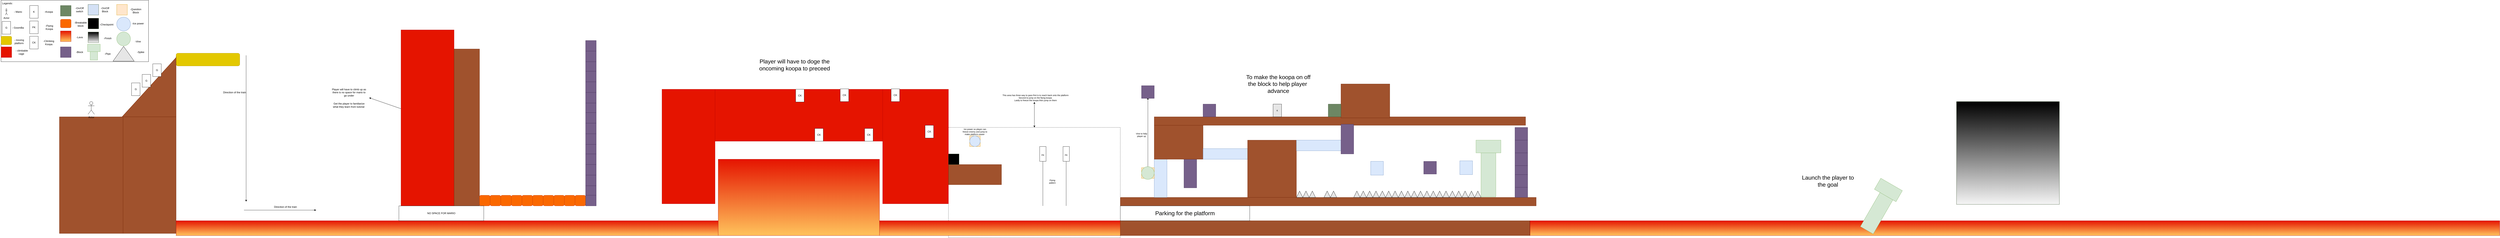 <mxfile version="20.2.0" type="device" pages="3"><diagram id="BmerYPoDpeGPfqIKX3ft" name="Lvl 1 section 1"><mxGraphModel dx="6538" dy="2820" grid="1" gridSize="10" guides="1" tooltips="1" connect="1" arrows="1" fold="1" page="1" pageScale="1" pageWidth="850" pageHeight="1100" math="0" shadow="0"><root><mxCell id="0"/><mxCell id="1" parent="0"/><mxCell id="6ZKziEtMCGBXj6J6iCUC-134" style="edgeStyle=orthogonalEdgeStyle;rounded=0;orthogonalLoop=1;jettySize=auto;html=1;fontSize=10;startArrow=classic;startFill=1;endArrow=classic;endFill=1;" edge="1" parent="1" source="6ZKziEtMCGBXj6J6iCUC-133"><mxGeometry relative="1" as="geometry"><mxPoint x="4605" y="480" as="targetPoint"/></mxGeometry></mxCell><mxCell id="6ZKziEtMCGBXj6J6iCUC-133" value="" style="rounded=0;whiteSpace=wrap;html=1;fontSize=10;dashed=1;glass=0;" vertex="1" parent="1"><mxGeometry x="4200" y="600" width="810" height="520" as="geometry"/></mxCell><mxCell id="2lW32Ih03a2Vch-R8tyL-2" value="" style="rounded=0;whiteSpace=wrap;html=1;fillColor=#a0522d;fontColor=#ffffff;strokeColor=#6D1F00;" parent="1" vertex="1"><mxGeometry x="10" y="550" width="300" height="550" as="geometry"/></mxCell><mxCell id="2lW32Ih03a2Vch-R8tyL-3" value="" style="endArrow=none;html=1;rounded=0;exitX=1;exitY=0;exitDx=0;exitDy=0;" parent="1" source="2lW32Ih03a2Vch-R8tyL-2" edge="1"><mxGeometry width="50" height="50" relative="1" as="geometry"><mxPoint x="980" y="440" as="sourcePoint"/><mxPoint x="560" y="270" as="targetPoint"/></mxGeometry></mxCell><mxCell id="2lW32Ih03a2Vch-R8tyL-4" value="" style="rounded=1;whiteSpace=wrap;html=1;fillColor=#e3c800;fontColor=#000000;strokeColor=#B09500;" parent="1" vertex="1"><mxGeometry x="560" y="250" width="300" height="60" as="geometry"/></mxCell><mxCell id="2lW32Ih03a2Vch-R8tyL-5" value="" style="endArrow=classic;html=1;rounded=0;" parent="1" edge="1"><mxGeometry width="50" height="50" relative="1" as="geometry"><mxPoint x="890" y="260" as="sourcePoint"/><mxPoint x="890" y="950" as="targetPoint"/></mxGeometry></mxCell><mxCell id="2lW32Ih03a2Vch-R8tyL-6" value="" style="endArrow=none;html=1;rounded=0;exitX=0;exitY=0.25;exitDx=0;exitDy=0;" parent="1" source="2lW32Ih03a2Vch-R8tyL-4" edge="1"><mxGeometry width="50" height="50" relative="1" as="geometry"><mxPoint x="1130" y="600" as="sourcePoint"/><mxPoint x="550" y="1100" as="targetPoint"/></mxGeometry></mxCell><mxCell id="2lW32Ih03a2Vch-R8tyL-7" value="" style="endArrow=none;html=1;rounded=0;exitX=1;exitY=1;exitDx=0;exitDy=0;" parent="1" source="2lW32Ih03a2Vch-R8tyL-2" edge="1"><mxGeometry width="50" height="50" relative="1" as="geometry"><mxPoint x="910" y="650" as="sourcePoint"/><mxPoint x="550" y="1100" as="targetPoint"/></mxGeometry></mxCell><mxCell id="2lW32Ih03a2Vch-R8tyL-8" value="" style="rounded=1;whiteSpace=wrap;html=1;" parent="1" vertex="1"><mxGeometry x="550" y="1040" width="1720" height="60" as="geometry"/></mxCell><mxCell id="2lW32Ih03a2Vch-R8tyL-11" value="" style="rounded=0;whiteSpace=wrap;html=1;fillColor=#e51400;fontColor=#ffffff;strokeColor=#B20000;" parent="1" vertex="1"><mxGeometry x="1620" y="140" width="250" height="830" as="geometry"/></mxCell><mxCell id="2lW32Ih03a2Vch-R8tyL-13" value="" style="rounded=0;whiteSpace=wrap;html=1;fillColor=#a0522d;fontColor=#ffffff;strokeColor=#6D1F00;" parent="1" vertex="1"><mxGeometry x="1870" y="230" width="120" height="750" as="geometry"/></mxCell><mxCell id="6ZKziEtMCGBXj6J6iCUC-2" value="" style="rounded=0;whiteSpace=wrap;html=1;fillColor=#a0522d;fontColor=#ffffff;strokeColor=#6D1F00;" vertex="1" parent="1"><mxGeometry x="310" y="550" width="250" height="550" as="geometry"/></mxCell><mxCell id="6ZKziEtMCGBXj6J6iCUC-5" value="" style="verticalLabelPosition=bottom;verticalAlign=top;html=1;shape=mxgraph.basic.orthogonal_triangle;rotation=-90;fillColor=#a0522d;fontColor=#ffffff;strokeColor=#6D1F00;" vertex="1" parent="1"><mxGeometry x="292.5" y="282.5" width="280" height="255" as="geometry"/></mxCell><mxCell id="6ZKziEtMCGBXj6J6iCUC-7" value="" style="rounded=0;whiteSpace=wrap;html=1;" vertex="1" parent="1"><mxGeometry x="350" y="390" width="40" height="60" as="geometry"/></mxCell><mxCell id="6ZKziEtMCGBXj6J6iCUC-6" value="G" style="text;html=1;strokeColor=none;fillColor=none;align=center;verticalAlign=middle;whiteSpace=wrap;rounded=0;" vertex="1" parent="1"><mxGeometry x="340" y="405" width="60" height="30" as="geometry"/></mxCell><mxCell id="6ZKziEtMCGBXj6J6iCUC-8" value="" style="rounded=0;whiteSpace=wrap;html=1;" vertex="1" parent="1"><mxGeometry x="400" y="350" width="40" height="60" as="geometry"/></mxCell><mxCell id="6ZKziEtMCGBXj6J6iCUC-9" value="G" style="text;html=1;strokeColor=none;fillColor=none;align=center;verticalAlign=middle;whiteSpace=wrap;rounded=0;" vertex="1" parent="1"><mxGeometry x="390" y="365" width="60" height="30" as="geometry"/></mxCell><mxCell id="6ZKziEtMCGBXj6J6iCUC-10" value="" style="rounded=0;whiteSpace=wrap;html=1;" vertex="1" parent="1"><mxGeometry x="450" y="300" width="40" height="60" as="geometry"/></mxCell><mxCell id="6ZKziEtMCGBXj6J6iCUC-11" value="G" style="text;html=1;strokeColor=none;fillColor=none;align=center;verticalAlign=middle;whiteSpace=wrap;rounded=0;" vertex="1" parent="1"><mxGeometry x="440" y="315" width="60" height="30" as="geometry"/></mxCell><mxCell id="6ZKziEtMCGBXj6J6iCUC-12" value="Actor" style="shape=umlActor;verticalLabelPosition=bottom;verticalAlign=top;html=1;outlineConnect=0;" vertex="1" parent="1"><mxGeometry x="145" y="478" width="30" height="60" as="geometry"/></mxCell><mxCell id="6ZKziEtMCGBXj6J6iCUC-13" value="" style="rounded=0;whiteSpace=wrap;html=1;" vertex="1" parent="1"><mxGeometry x="-265" width="695" height="290" as="geometry"/></mxCell><mxCell id="6ZKziEtMCGBXj6J6iCUC-14" value="Legends:&lt;br&gt;" style="text;html=1;strokeColor=none;fillColor=none;align=center;verticalAlign=middle;whiteSpace=wrap;rounded=0;" vertex="1" parent="1"><mxGeometry x="-265" width="60" height="30" as="geometry"/></mxCell><mxCell id="6ZKziEtMCGBXj6J6iCUC-15" value="Actor" style="shape=umlActor;verticalLabelPosition=bottom;verticalAlign=top;html=1;outlineConnect=0;" vertex="1" parent="1"><mxGeometry x="-245" y="40" width="10" height="30" as="geometry"/></mxCell><mxCell id="6ZKziEtMCGBXj6J6iCUC-16" value="- Mario" style="text;html=1;strokeColor=none;fillColor=none;align=center;verticalAlign=middle;whiteSpace=wrap;rounded=0;" vertex="1" parent="1"><mxGeometry x="-215" y="40" width="60" height="30" as="geometry"/></mxCell><mxCell id="6ZKziEtMCGBXj6J6iCUC-17" value="" style="rounded=0;whiteSpace=wrap;html=1;" vertex="1" parent="1"><mxGeometry x="-260" y="100" width="40" height="60" as="geometry"/></mxCell><mxCell id="6ZKziEtMCGBXj6J6iCUC-18" value="G" style="text;html=1;strokeColor=none;fillColor=none;align=center;verticalAlign=middle;whiteSpace=wrap;rounded=0;" vertex="1" parent="1"><mxGeometry x="-270" y="115" width="60" height="30" as="geometry"/></mxCell><mxCell id="6ZKziEtMCGBXj6J6iCUC-19" value="- GoomBa" style="text;html=1;strokeColor=none;fillColor=none;align=center;verticalAlign=middle;whiteSpace=wrap;rounded=0;" vertex="1" parent="1"><mxGeometry x="-215" y="115" width="60" height="30" as="geometry"/></mxCell><mxCell id="6ZKziEtMCGBXj6J6iCUC-20" value="" style="rounded=1;whiteSpace=wrap;html=1;fillColor=#e3c800;fontColor=#000000;strokeColor=#B09500;" vertex="1" parent="1"><mxGeometry x="-265" y="170" width="50" height="40" as="geometry"/></mxCell><mxCell id="6ZKziEtMCGBXj6J6iCUC-21" value="- moving platform" style="text;html=1;strokeColor=none;fillColor=none;align=center;verticalAlign=middle;whiteSpace=wrap;rounded=0;" vertex="1" parent="1"><mxGeometry x="-210" y="180" width="60" height="30" as="geometry"/></mxCell><mxCell id="6ZKziEtMCGBXj6J6iCUC-22" value="" style="rounded=0;whiteSpace=wrap;html=1;fillColor=#e51400;fontColor=#ffffff;strokeColor=#B20000;gradientColor=none;" vertex="1" parent="1"><mxGeometry x="-265" y="220" width="50" height="50" as="geometry"/></mxCell><mxCell id="6ZKziEtMCGBXj6J6iCUC-23" value="- climbable cage&amp;nbsp;" style="text;html=1;strokeColor=none;fillColor=none;align=center;verticalAlign=middle;whiteSpace=wrap;rounded=0;" vertex="1" parent="1"><mxGeometry x="-210" y="230" width="85" height="30" as="geometry"/></mxCell><mxCell id="6ZKziEtMCGBXj6J6iCUC-24" value="" style="rounded=0;whiteSpace=wrap;html=1;" vertex="1" parent="1"><mxGeometry x="-130" y="25" width="40" height="60" as="geometry"/></mxCell><mxCell id="6ZKziEtMCGBXj6J6iCUC-25" value="K" style="text;html=1;strokeColor=none;fillColor=none;align=center;verticalAlign=middle;whiteSpace=wrap;rounded=0;" vertex="1" parent="1"><mxGeometry x="-140" y="40" width="60" height="30" as="geometry"/></mxCell><mxCell id="6ZKziEtMCGBXj6J6iCUC-26" value="-Koopa" style="text;html=1;strokeColor=none;fillColor=none;align=center;verticalAlign=middle;whiteSpace=wrap;rounded=0;" vertex="1" parent="1"><mxGeometry x="-70" y="40" width="60" height="30" as="geometry"/></mxCell><mxCell id="6ZKziEtMCGBXj6J6iCUC-27" value="" style="rounded=0;whiteSpace=wrap;html=1;" vertex="1" parent="1"><mxGeometry x="-130" y="98" width="40" height="60" as="geometry"/></mxCell><mxCell id="6ZKziEtMCGBXj6J6iCUC-28" value="FK" style="text;html=1;strokeColor=none;fillColor=none;align=center;verticalAlign=middle;whiteSpace=wrap;rounded=0;" vertex="1" parent="1"><mxGeometry x="-140" y="113" width="60" height="30" as="geometry"/></mxCell><mxCell id="6ZKziEtMCGBXj6J6iCUC-29" value="-Flying Koopa" style="text;html=1;strokeColor=none;fillColor=none;align=center;verticalAlign=middle;whiteSpace=wrap;rounded=0;" vertex="1" parent="1"><mxGeometry x="-70" y="113" width="65" height="30" as="geometry"/></mxCell><mxCell id="6ZKziEtMCGBXj6J6iCUC-30" value="" style="rounded=0;whiteSpace=wrap;html=1;" vertex="1" parent="1"><mxGeometry x="-130" y="170" width="40" height="60" as="geometry"/></mxCell><mxCell id="6ZKziEtMCGBXj6J6iCUC-31" value="CK" style="text;html=1;strokeColor=none;fillColor=none;align=center;verticalAlign=middle;whiteSpace=wrap;rounded=0;" vertex="1" parent="1"><mxGeometry x="-140" y="185" width="60" height="30" as="geometry"/></mxCell><mxCell id="6ZKziEtMCGBXj6J6iCUC-32" value="-Climbing Koopa" style="text;html=1;strokeColor=none;fillColor=none;align=center;verticalAlign=middle;whiteSpace=wrap;rounded=0;" vertex="1" parent="1"><mxGeometry x="-70" y="185" width="60" height="30" as="geometry"/></mxCell><mxCell id="6ZKziEtMCGBXj6J6iCUC-33" value="" style="whiteSpace=wrap;html=1;aspect=fixed;fillColor=#6d8764;fontColor=#ffffff;strokeColor=#3A5431;gradientColor=none;" vertex="1" parent="1"><mxGeometry x="15" y="25" width="50" height="50" as="geometry"/></mxCell><mxCell id="6ZKziEtMCGBXj6J6iCUC-34" value="-On/Off switch" style="text;html=1;strokeColor=none;fillColor=none;align=center;verticalAlign=middle;whiteSpace=wrap;rounded=0;" vertex="1" parent="1"><mxGeometry x="75" y="30" width="60" height="30" as="geometry"/></mxCell><mxCell id="6ZKziEtMCGBXj6J6iCUC-35" value="" style="rounded=1;whiteSpace=wrap;html=1;fillColor=#fa6800;fontColor=#000000;strokeColor=#C73500;" vertex="1" parent="1"><mxGeometry x="15" y="90" width="50" height="40" as="geometry"/></mxCell><mxCell id="6ZKziEtMCGBXj6J6iCUC-36" value="-Breakable block" style="text;html=1;strokeColor=none;fillColor=none;align=center;verticalAlign=middle;whiteSpace=wrap;rounded=0;" vertex="1" parent="1"><mxGeometry x="75" y="98" width="70" height="30" as="geometry"/></mxCell><mxCell id="6ZKziEtMCGBXj6J6iCUC-37" value="" style="rounded=0;whiteSpace=wrap;html=1;fillColor=#e51400;fontColor=#ffffff;strokeColor=#B20000;gradientColor=#FFC35C;" vertex="1" parent="1"><mxGeometry x="15" y="145" width="50" height="50" as="geometry"/></mxCell><mxCell id="6ZKziEtMCGBXj6J6iCUC-38" value="-Lava" style="text;html=1;strokeColor=none;fillColor=none;align=center;verticalAlign=middle;whiteSpace=wrap;rounded=0;" vertex="1" parent="1"><mxGeometry x="70" y="160" width="70" height="30" as="geometry"/></mxCell><mxCell id="6ZKziEtMCGBXj6J6iCUC-39" value="" style="rounded=0;whiteSpace=wrap;html=1;fillColor=#e51400;fontColor=#ffffff;strokeColor=#B20000;gradientColor=#FFC35C;" vertex="1" parent="1"><mxGeometry x="560" y="1040" width="4570" height="70" as="geometry"/></mxCell><mxCell id="6ZKziEtMCGBXj6J6iCUC-41" value="" style="rounded=1;whiteSpace=wrap;html=1;fillColor=#fa6800;fontColor=#000000;strokeColor=#C73500;" vertex="1" parent="1"><mxGeometry x="1990" y="920" width="50" height="50" as="geometry"/></mxCell><mxCell id="6ZKziEtMCGBXj6J6iCUC-43" value="" style="rounded=1;whiteSpace=wrap;html=1;fillColor=#fa6800;fontColor=#000000;strokeColor=#C73500;" vertex="1" parent="1"><mxGeometry x="2040" y="920" width="50" height="50" as="geometry"/></mxCell><mxCell id="6ZKziEtMCGBXj6J6iCUC-44" value="" style="rounded=1;whiteSpace=wrap;html=1;fillColor=#fa6800;fontColor=#000000;strokeColor=#C73500;" vertex="1" parent="1"><mxGeometry x="2090" y="920" width="50" height="50" as="geometry"/></mxCell><mxCell id="6ZKziEtMCGBXj6J6iCUC-45" value="" style="rounded=1;whiteSpace=wrap;html=1;fillColor=#fa6800;fontColor=#000000;strokeColor=#C73500;" vertex="1" parent="1"><mxGeometry x="2140" y="920" width="50" height="50" as="geometry"/></mxCell><mxCell id="6ZKziEtMCGBXj6J6iCUC-46" value="" style="rounded=1;whiteSpace=wrap;html=1;fillColor=#fa6800;fontColor=#000000;strokeColor=#C73500;" vertex="1" parent="1"><mxGeometry x="2190" y="920" width="50" height="50" as="geometry"/></mxCell><mxCell id="6ZKziEtMCGBXj6J6iCUC-47" value="" style="rounded=1;whiteSpace=wrap;html=1;fillColor=#fa6800;fontColor=#000000;strokeColor=#C73500;" vertex="1" parent="1"><mxGeometry x="2240" y="920" width="50" height="50" as="geometry"/></mxCell><mxCell id="6ZKziEtMCGBXj6J6iCUC-52" value="" style="rounded=1;whiteSpace=wrap;html=1;fillColor=#fa6800;fontColor=#000000;strokeColor=#C73500;" vertex="1" parent="1"><mxGeometry x="2290" y="920" width="50" height="50" as="geometry"/></mxCell><mxCell id="6ZKziEtMCGBXj6J6iCUC-53" value="" style="rounded=1;whiteSpace=wrap;html=1;fillColor=#fa6800;fontColor=#000000;strokeColor=#C73500;" vertex="1" parent="1"><mxGeometry x="2340" y="920" width="50" height="50" as="geometry"/></mxCell><mxCell id="6ZKziEtMCGBXj6J6iCUC-54" value="" style="rounded=1;whiteSpace=wrap;html=1;fillColor=#fa6800;fontColor=#000000;strokeColor=#C73500;" vertex="1" parent="1"><mxGeometry x="2390" y="920" width="50" height="50" as="geometry"/></mxCell><mxCell id="6ZKziEtMCGBXj6J6iCUC-55" value="" style="rounded=1;whiteSpace=wrap;html=1;fillColor=#fa6800;fontColor=#000000;strokeColor=#C73500;" vertex="1" parent="1"><mxGeometry x="2440" y="920" width="50" height="50" as="geometry"/></mxCell><mxCell id="6ZKziEtMCGBXj6J6iCUC-56" value="" style="rounded=0;whiteSpace=wrap;html=1;fillColor=#76608a;fontColor=#ffffff;strokeColor=#432D57;" vertex="1" parent="1"><mxGeometry x="15" y="220" width="50" height="50" as="geometry"/></mxCell><mxCell id="6ZKziEtMCGBXj6J6iCUC-57" value="-Block" style="text;html=1;strokeColor=none;fillColor=none;align=center;verticalAlign=middle;whiteSpace=wrap;rounded=0;" vertex="1" parent="1"><mxGeometry x="70" y="230" width="70" height="30" as="geometry"/></mxCell><mxCell id="6ZKziEtMCGBXj6J6iCUC-58" value="" style="rounded=0;whiteSpace=wrap;html=1;fillColor=#76608a;fontColor=#ffffff;strokeColor=#432D57;" vertex="1" parent="1"><mxGeometry x="2490" y="920" width="50" height="50" as="geometry"/></mxCell><mxCell id="6ZKziEtMCGBXj6J6iCUC-60" value="" style="rounded=0;whiteSpace=wrap;html=1;fillColor=#76608a;fontColor=#ffffff;strokeColor=#432D57;" vertex="1" parent="1"><mxGeometry x="2490" y="870" width="50" height="50" as="geometry"/></mxCell><mxCell id="6ZKziEtMCGBXj6J6iCUC-61" value="" style="rounded=0;whiteSpace=wrap;html=1;fillColor=#76608a;fontColor=#ffffff;strokeColor=#432D57;" vertex="1" parent="1"><mxGeometry x="2490" y="825" width="50" height="50" as="geometry"/></mxCell><mxCell id="6ZKziEtMCGBXj6J6iCUC-62" value="" style="rounded=0;whiteSpace=wrap;html=1;fillColor=#76608a;fontColor=#ffffff;strokeColor=#432D57;" vertex="1" parent="1"><mxGeometry x="2490" y="775" width="50" height="50" as="geometry"/></mxCell><mxCell id="6ZKziEtMCGBXj6J6iCUC-63" value="" style="rounded=0;whiteSpace=wrap;html=1;fillColor=#76608a;fontColor=#ffffff;strokeColor=#432D57;" vertex="1" parent="1"><mxGeometry x="2490" y="725" width="50" height="50" as="geometry"/></mxCell><mxCell id="6ZKziEtMCGBXj6J6iCUC-64" value="" style="rounded=0;whiteSpace=wrap;html=1;fillColor=#76608a;fontColor=#ffffff;strokeColor=#432D57;" vertex="1" parent="1"><mxGeometry x="2490" y="675" width="50" height="50" as="geometry"/></mxCell><mxCell id="6ZKziEtMCGBXj6J6iCUC-65" value="" style="rounded=0;whiteSpace=wrap;html=1;fillColor=#76608a;fontColor=#ffffff;strokeColor=#432D57;" vertex="1" parent="1"><mxGeometry x="2490" y="630" width="50" height="50" as="geometry"/></mxCell><mxCell id="6ZKziEtMCGBXj6J6iCUC-66" value="" style="rounded=0;whiteSpace=wrap;html=1;fillColor=#76608a;fontColor=#ffffff;strokeColor=#432D57;" vertex="1" parent="1"><mxGeometry x="2490" y="580" width="50" height="50" as="geometry"/></mxCell><mxCell id="6ZKziEtMCGBXj6J6iCUC-67" value="" style="rounded=0;whiteSpace=wrap;html=1;fillColor=#76608a;fontColor=#ffffff;strokeColor=#432D57;" vertex="1" parent="1"><mxGeometry x="2490" y="530" width="50" height="50" as="geometry"/></mxCell><mxCell id="6ZKziEtMCGBXj6J6iCUC-68" value="" style="rounded=0;whiteSpace=wrap;html=1;fillColor=#76608a;fontColor=#ffffff;strokeColor=#432D57;" vertex="1" parent="1"><mxGeometry x="2490" y="480" width="50" height="50" as="geometry"/></mxCell><mxCell id="6ZKziEtMCGBXj6J6iCUC-69" value="" style="rounded=0;whiteSpace=wrap;html=1;fillColor=#76608a;fontColor=#ffffff;strokeColor=#432D57;" vertex="1" parent="1"><mxGeometry x="2490" y="435" width="50" height="50" as="geometry"/></mxCell><mxCell id="6ZKziEtMCGBXj6J6iCUC-70" value="" style="rounded=0;whiteSpace=wrap;html=1;fillColor=#76608a;fontColor=#ffffff;strokeColor=#432D57;" vertex="1" parent="1"><mxGeometry x="2490" y="385" width="50" height="50" as="geometry"/></mxCell><mxCell id="6ZKziEtMCGBXj6J6iCUC-71" value="" style="rounded=0;whiteSpace=wrap;html=1;fillColor=#76608a;fontColor=#ffffff;strokeColor=#432D57;" vertex="1" parent="1"><mxGeometry x="2490" y="335" width="50" height="50" as="geometry"/></mxCell><mxCell id="6ZKziEtMCGBXj6J6iCUC-72" value="" style="rounded=0;whiteSpace=wrap;html=1;fillColor=#76608a;fontColor=#ffffff;strokeColor=#432D57;" vertex="1" parent="1"><mxGeometry x="2490" y="285" width="50" height="50" as="geometry"/></mxCell><mxCell id="6ZKziEtMCGBXj6J6iCUC-73" value="" style="rounded=0;whiteSpace=wrap;html=1;fillColor=#76608a;fontColor=#ffffff;strokeColor=#432D57;" vertex="1" parent="1"><mxGeometry x="2490" y="240" width="50" height="50" as="geometry"/></mxCell><mxCell id="6ZKziEtMCGBXj6J6iCUC-74" value="" style="rounded=0;whiteSpace=wrap;html=1;fillColor=#76608a;fontColor=#ffffff;strokeColor=#432D57;" vertex="1" parent="1"><mxGeometry x="2490" y="190" width="50" height="50" as="geometry"/></mxCell><mxCell id="6ZKziEtMCGBXj6J6iCUC-75" value="" style="endArrow=classic;html=1;rounded=0;" edge="1" parent="1" source="2lW32Ih03a2Vch-R8tyL-11"><mxGeometry width="50" height="50" relative="1" as="geometry"><mxPoint x="1910" y="650" as="sourcePoint"/><mxPoint x="1470" y="460" as="targetPoint"/></mxGeometry></mxCell><mxCell id="6ZKziEtMCGBXj6J6iCUC-76" value="Player will have to climb up as there is no space for mario to go under" style="text;html=1;strokeColor=none;fillColor=none;align=center;verticalAlign=middle;whiteSpace=wrap;rounded=0;" vertex="1" parent="1"><mxGeometry x="1290" y="420" width="170" height="30" as="geometry"/></mxCell><mxCell id="6ZKziEtMCGBXj6J6iCUC-77" value="Get the player to familiarize what they learn from tutorial&amp;nbsp;" style="text;html=1;strokeColor=none;fillColor=none;align=center;verticalAlign=middle;whiteSpace=wrap;rounded=0;" vertex="1" parent="1"><mxGeometry x="1290" y="480" width="170" height="30" as="geometry"/></mxCell><mxCell id="6ZKziEtMCGBXj6J6iCUC-78" value="NO SPACE FOR MARIO" style="rounded=0;whiteSpace=wrap;html=1;gradientColor=none;" vertex="1" parent="1"><mxGeometry x="1610" y="970" width="400" height="70" as="geometry"/></mxCell><mxCell id="6ZKziEtMCGBXj6J6iCUC-79" value="Direction of the train" style="text;html=1;align=center;verticalAlign=middle;resizable=0;points=[];autosize=1;strokeColor=none;fillColor=none;" vertex="1" parent="1"><mxGeometry x="770" y="420" width="130" height="30" as="geometry"/></mxCell><mxCell id="6ZKziEtMCGBXj6J6iCUC-80" value="" style="whiteSpace=wrap;html=1;aspect=fixed;fillColor=#D4E1F5;fontColor=#ffffff;strokeColor=#3A5431;gradientColor=none;" vertex="1" parent="1"><mxGeometry x="145" y="20" width="50" height="50" as="geometry"/></mxCell><mxCell id="6ZKziEtMCGBXj6J6iCUC-81" value="-On/Off Block" style="text;html=1;strokeColor=none;fillColor=none;align=center;verticalAlign=middle;whiteSpace=wrap;rounded=0;" vertex="1" parent="1"><mxGeometry x="195" y="30" width="60" height="30" as="geometry"/></mxCell><mxCell id="6ZKziEtMCGBXj6J6iCUC-82" value="" style="rounded=0;whiteSpace=wrap;html=1;fillColor=#e51400;fontColor=#ffffff;strokeColor=#B20000;" vertex="1" parent="1"><mxGeometry x="2850" y="420" width="250" height="540" as="geometry"/></mxCell><mxCell id="6ZKziEtMCGBXj6J6iCUC-83" value="" style="rounded=0;whiteSpace=wrap;html=1;fillColor=#e51400;fontColor=#ffffff;strokeColor=#B20000;" vertex="1" parent="1"><mxGeometry x="3100" y="420" width="790" height="245" as="geometry"/></mxCell><mxCell id="6ZKziEtMCGBXj6J6iCUC-84" value="" style="rounded=0;whiteSpace=wrap;html=1;fillColor=#e51400;fontColor=#ffffff;strokeColor=#B20000;" vertex="1" parent="1"><mxGeometry x="3890" y="420" width="310" height="540" as="geometry"/></mxCell><mxCell id="6ZKziEtMCGBXj6J6iCUC-86" value="" style="rounded=0;whiteSpace=wrap;html=1;fillColor=#e51400;fontColor=#ffffff;strokeColor=#B20000;gradientColor=#FFC35C;" vertex="1" parent="1"><mxGeometry x="3115" y="750" width="760" height="360" as="geometry"/></mxCell><mxCell id="6ZKziEtMCGBXj6J6iCUC-87" value="" style="endArrow=classic;html=1;rounded=0;endFill=1;" edge="1" parent="1"><mxGeometry width="50" height="50" relative="1" as="geometry"><mxPoint x="880" y="990" as="sourcePoint"/><mxPoint x="1220" y="990" as="targetPoint"/></mxGeometry></mxCell><mxCell id="6ZKziEtMCGBXj6J6iCUC-88" value="Direction of the train" style="text;html=1;align=center;verticalAlign=middle;resizable=0;points=[];autosize=1;strokeColor=none;fillColor=none;" vertex="1" parent="1"><mxGeometry x="1010" y="960" width="130" height="30" as="geometry"/></mxCell><mxCell id="6ZKziEtMCGBXj6J6iCUC-90" value="" style="rounded=0;whiteSpace=wrap;html=1;" vertex="1" parent="1"><mxGeometry x="3480" y="420" width="40" height="60" as="geometry"/></mxCell><mxCell id="6ZKziEtMCGBXj6J6iCUC-91" value="CK" style="text;html=1;strokeColor=none;fillColor=none;align=center;verticalAlign=middle;whiteSpace=wrap;rounded=0;" vertex="1" parent="1"><mxGeometry x="3470" y="435" width="60" height="30" as="geometry"/></mxCell><mxCell id="6ZKziEtMCGBXj6J6iCUC-92" value="" style="rounded=0;whiteSpace=wrap;html=1;" vertex="1" parent="1"><mxGeometry x="3570" y="605" width="40" height="60" as="geometry"/></mxCell><mxCell id="6ZKziEtMCGBXj6J6iCUC-93" value="CK" style="text;html=1;strokeColor=none;fillColor=none;align=center;verticalAlign=middle;whiteSpace=wrap;rounded=0;" vertex="1" parent="1"><mxGeometry x="3560" y="620" width="60" height="30" as="geometry"/></mxCell><mxCell id="6ZKziEtMCGBXj6J6iCUC-94" value="" style="rounded=0;whiteSpace=wrap;html=1;" vertex="1" parent="1"><mxGeometry x="3690" y="418" width="40" height="60" as="geometry"/></mxCell><mxCell id="6ZKziEtMCGBXj6J6iCUC-95" value="CK" style="text;html=1;strokeColor=none;fillColor=none;align=center;verticalAlign=middle;whiteSpace=wrap;rounded=0;" vertex="1" parent="1"><mxGeometry x="3680" y="433" width="60" height="30" as="geometry"/></mxCell><mxCell id="6ZKziEtMCGBXj6J6iCUC-96" value="" style="rounded=0;whiteSpace=wrap;html=1;" vertex="1" parent="1"><mxGeometry x="3805" y="605" width="40" height="60" as="geometry"/></mxCell><mxCell id="6ZKziEtMCGBXj6J6iCUC-97" value="CK" style="text;html=1;strokeColor=none;fillColor=none;align=center;verticalAlign=middle;whiteSpace=wrap;rounded=0;" vertex="1" parent="1"><mxGeometry x="3795" y="620" width="60" height="30" as="geometry"/></mxCell><mxCell id="6ZKziEtMCGBXj6J6iCUC-98" value="" style="rounded=0;whiteSpace=wrap;html=1;" vertex="1" parent="1"><mxGeometry x="3930" y="418" width="40" height="60" as="geometry"/></mxCell><mxCell id="6ZKziEtMCGBXj6J6iCUC-99" value="CK" style="text;html=1;strokeColor=none;fillColor=none;align=center;verticalAlign=middle;whiteSpace=wrap;rounded=0;" vertex="1" parent="1"><mxGeometry x="3920" y="433" width="60" height="30" as="geometry"/></mxCell><mxCell id="6ZKziEtMCGBXj6J6iCUC-100" value="" style="rounded=0;whiteSpace=wrap;html=1;" vertex="1" parent="1"><mxGeometry x="4090" y="590" width="40" height="60" as="geometry"/></mxCell><mxCell id="6ZKziEtMCGBXj6J6iCUC-101" value="CK" style="text;html=1;strokeColor=none;fillColor=none;align=center;verticalAlign=middle;whiteSpace=wrap;rounded=0;" vertex="1" parent="1"><mxGeometry x="4080" y="605" width="60" height="30" as="geometry"/></mxCell><mxCell id="6ZKziEtMCGBXj6J6iCUC-102" value="Player will have to doge the oncoming koopa to preceed" style="text;html=1;strokeColor=none;fillColor=none;align=center;verticalAlign=middle;whiteSpace=wrap;rounded=0;fontSize=27;" vertex="1" parent="1"><mxGeometry x="3280" y="290" width="390" height="30" as="geometry"/></mxCell><mxCell id="6ZKziEtMCGBXj6J6iCUC-104" value="" style="rounded=0;whiteSpace=wrap;html=1;fontSize=27;fillColor=#a0522d;fontColor=#ffffff;strokeColor=#6D1F00;" vertex="1" parent="1"><mxGeometry x="5010" y="930" width="1960" height="40" as="geometry"/></mxCell><mxCell id="6ZKziEtMCGBXj6J6iCUC-105" value="" style="rounded=0;whiteSpace=wrap;html=1;fontSize=27;fillColor=#a0522d;fontColor=#ffffff;strokeColor=#6D1F00;" vertex="1" parent="1"><mxGeometry x="5010" y="1040" width="1930" height="70" as="geometry"/></mxCell><mxCell id="6ZKziEtMCGBXj6J6iCUC-106" value="Parking for the platform" style="rounded=0;whiteSpace=wrap;html=1;fontSize=27;" vertex="1" parent="1"><mxGeometry x="5010" y="970" width="610" height="70" as="geometry"/></mxCell><mxCell id="6ZKziEtMCGBXj6J6iCUC-107" value="" style="rounded=0;whiteSpace=wrap;html=1;fontSize=27;fillColor=#a0522d;fontColor=#ffffff;strokeColor=#6D1F00;" vertex="1" parent="1"><mxGeometry x="4200" y="775" width="250" height="95" as="geometry"/></mxCell><mxCell id="6ZKziEtMCGBXj6J6iCUC-108" value="" style="whiteSpace=wrap;html=1;aspect=fixed;fillColor=#000000;fontColor=#ffffff;strokeColor=#3A5431;gradientColor=none;" vertex="1" parent="1"><mxGeometry x="145" y="85" width="50" height="50" as="geometry"/></mxCell><mxCell id="6ZKziEtMCGBXj6J6iCUC-109" value="-Checkpoint" style="text;html=1;strokeColor=none;fillColor=none;align=center;verticalAlign=middle;whiteSpace=wrap;rounded=0;" vertex="1" parent="1"><mxGeometry x="195" y="100" width="75" height="30" as="geometry"/></mxCell><mxCell id="6ZKziEtMCGBXj6J6iCUC-110" value="" style="whiteSpace=wrap;html=1;aspect=fixed;fillColor=#000000;fontColor=#ffffff;strokeColor=#3A5431;gradientColor=#F5F5F5;" vertex="1" parent="1"><mxGeometry x="145" y="150" width="50" height="50" as="geometry"/></mxCell><mxCell id="6ZKziEtMCGBXj6J6iCUC-111" value="-Finish" style="text;html=1;strokeColor=none;fillColor=none;align=center;verticalAlign=middle;whiteSpace=wrap;rounded=0;" vertex="1" parent="1"><mxGeometry x="200" y="165" width="75" height="30" as="geometry"/></mxCell><mxCell id="6ZKziEtMCGBXj6J6iCUC-113" value="" style="rounded=0;whiteSpace=wrap;html=1;fontSize=27;fillColor=#d5e8d4;strokeColor=#82b366;" vertex="1" parent="1"><mxGeometry x="155" y="222.5" width="35" height="60" as="geometry"/></mxCell><mxCell id="6ZKziEtMCGBXj6J6iCUC-114" value="" style="rounded=0;whiteSpace=wrap;html=1;fontSize=27;fillColor=#d5e8d4;strokeColor=#82b366;rotation=-90;" vertex="1" parent="1"><mxGeometry x="155" y="195" width="35" height="60" as="geometry"/></mxCell><mxCell id="6ZKziEtMCGBXj6J6iCUC-115" value="-Pipe" style="text;html=1;strokeColor=none;fillColor=none;align=center;verticalAlign=middle;whiteSpace=wrap;rounded=0;" vertex="1" parent="1"><mxGeometry x="200" y="237.5" width="75" height="30" as="geometry"/></mxCell><mxCell id="6ZKziEtMCGBXj6J6iCUC-116" value="" style="whiteSpace=wrap;html=1;aspect=fixed;fontSize=27;fillColor=#ffe6cc;strokeColor=#d79b00;" vertex="1" parent="1"><mxGeometry x="280" y="20" width="50" height="50" as="geometry"/></mxCell><mxCell id="6ZKziEtMCGBXj6J6iCUC-117" value="-Question Block" style="text;html=1;strokeColor=none;fillColor=none;align=center;verticalAlign=middle;whiteSpace=wrap;rounded=0;" vertex="1" parent="1"><mxGeometry x="340" y="35" width="60" height="30" as="geometry"/></mxCell><mxCell id="6ZKziEtMCGBXj6J6iCUC-119" value="" style="ellipse;whiteSpace=wrap;html=1;aspect=fixed;fontSize=27;fillColor=#dae8fc;strokeColor=#6c8ebf;" vertex="1" parent="1"><mxGeometry x="280" y="80" width="65" height="65" as="geometry"/></mxCell><mxCell id="6ZKziEtMCGBXj6J6iCUC-120" value="-Ice power" style="text;html=1;strokeColor=none;fillColor=none;align=center;verticalAlign=middle;whiteSpace=wrap;rounded=0;" vertex="1" parent="1"><mxGeometry x="350" y="95" width="60" height="30" as="geometry"/></mxCell><mxCell id="6ZKziEtMCGBXj6J6iCUC-123" value="" style="whiteSpace=wrap;html=1;aspect=fixed;fontSize=27;fillColor=#ffe6cc;strokeColor=#d79b00;" vertex="1" parent="1"><mxGeometry x="4300" y="640" width="50" height="50" as="geometry"/></mxCell><mxCell id="6ZKziEtMCGBXj6J6iCUC-124" value="" style="whiteSpace=wrap;html=1;aspect=fixed;fillColor=#000000;fontColor=#ffffff;strokeColor=#3A5431;gradientColor=none;" vertex="1" parent="1"><mxGeometry x="4200" y="725" width="50" height="50" as="geometry"/></mxCell><mxCell id="6ZKziEtMCGBXj6J6iCUC-125" value="" style="ellipse;whiteSpace=wrap;html=1;aspect=fixed;fontSize=27;fillColor=#dae8fc;strokeColor=#6c8ebf;" vertex="1" parent="1"><mxGeometry x="4300" y="640" width="50" height="50" as="geometry"/></mxCell><mxCell id="6ZKziEtMCGBXj6J6iCUC-127" value="&lt;font style=&quot;font-size: 10px;&quot;&gt;FK&lt;/font&gt;" style="rounded=0;whiteSpace=wrap;html=1;fontSize=27;" vertex="1" parent="1"><mxGeometry x="4630" y="690" width="30" height="70" as="geometry"/></mxCell><mxCell id="6ZKziEtMCGBXj6J6iCUC-128" value="&lt;font style=&quot;font-size: 10px;&quot;&gt;FK&lt;/font&gt;" style="rounded=0;whiteSpace=wrap;html=1;fontSize=27;" vertex="1" parent="1"><mxGeometry x="4740" y="690" width="30" height="70" as="geometry"/></mxCell><mxCell id="6ZKziEtMCGBXj6J6iCUC-129" value="" style="endArrow=none;html=1;rounded=0;fontSize=10;entryX=0.5;entryY=1;entryDx=0;entryDy=0;" edge="1" parent="1" target="6ZKziEtMCGBXj6J6iCUC-127"><mxGeometry width="50" height="50" relative="1" as="geometry"><mxPoint x="4645" y="970" as="sourcePoint"/><mxPoint x="4640" y="790" as="targetPoint"/></mxGeometry></mxCell><mxCell id="6ZKziEtMCGBXj6J6iCUC-130" value="" style="endArrow=none;html=1;rounded=0;fontSize=10;entryX=0.5;entryY=1;entryDx=0;entryDy=0;" edge="1" parent="1"><mxGeometry width="50" height="50" relative="1" as="geometry"><mxPoint x="4754.81" y="970" as="sourcePoint"/><mxPoint x="4754.81" y="760" as="targetPoint"/></mxGeometry></mxCell><mxCell id="6ZKziEtMCGBXj6J6iCUC-131" value="Flying pattern" style="text;html=1;strokeColor=none;fillColor=none;align=center;verticalAlign=middle;whiteSpace=wrap;rounded=0;fontSize=10;" vertex="1" parent="1"><mxGeometry x="4660" y="840" width="60" height="30" as="geometry"/></mxCell><mxCell id="6ZKziEtMCGBXj6J6iCUC-132" value="Ice power so player can freeze enemy and jump to make platform easier&amp;nbsp;" style="text;html=1;strokeColor=none;fillColor=none;align=center;verticalAlign=middle;whiteSpace=wrap;rounded=0;fontSize=10;" vertex="1" parent="1"><mxGeometry x="4260" y="605" width="130" height="30" as="geometry"/></mxCell><mxCell id="6ZKziEtMCGBXj6J6iCUC-135" value="This area has three way to pass first is to reach back onto the platform&lt;br&gt;Second to jump on the flying koopa&amp;nbsp;&lt;br&gt;Lastly to freeze the koopa then jump on them" style="text;html=1;align=center;verticalAlign=middle;resizable=0;points=[];autosize=1;strokeColor=none;fillColor=none;fontSize=10;" vertex="1" parent="1"><mxGeometry x="4445" y="435" width="330" height="50" as="geometry"/></mxCell><mxCell id="6ZKziEtMCGBXj6J6iCUC-137" value="" style="rounded=0;whiteSpace=wrap;html=1;glass=0;fontSize=10;fillColor=#dae8fc;strokeColor=#6c8ebf;" vertex="1" parent="1"><mxGeometry x="5170" y="740" width="60" height="190" as="geometry"/></mxCell><mxCell id="6ZKziEtMCGBXj6J6iCUC-138" value="" style="rounded=0;whiteSpace=wrap;html=1;glass=0;fontSize=10;fillColor=#ffe6cc;strokeColor=#d79b00;" vertex="1" parent="1"><mxGeometry x="5110" y="790" width="60" height="50" as="geometry"/></mxCell><mxCell id="6ZKziEtMCGBXj6J6iCUC-139" value="" style="ellipse;whiteSpace=wrap;html=1;aspect=fixed;fontSize=27;fillColor=#d5e8d4;strokeColor=#82b366;" vertex="1" parent="1"><mxGeometry x="280" y="150" width="65" height="65" as="geometry"/></mxCell><mxCell id="6ZKziEtMCGBXj6J6iCUC-140" value="-Vine" style="text;html=1;strokeColor=none;fillColor=none;align=center;verticalAlign=middle;whiteSpace=wrap;rounded=0;" vertex="1" parent="1"><mxGeometry x="350" y="180" width="60" height="30" as="geometry"/></mxCell><mxCell id="6ZKziEtMCGBXj6J6iCUC-141" value="" style="ellipse;whiteSpace=wrap;html=1;aspect=fixed;glass=0;fontSize=10;fillColor=#d5e8d4;strokeColor=#82b366;" vertex="1" parent="1"><mxGeometry x="5110" y="785" width="60" height="60" as="geometry"/></mxCell><mxCell id="6ZKziEtMCGBXj6J6iCUC-142" value="" style="endArrow=classic;html=1;rounded=0;fontSize=10;exitX=0.5;exitY=0;exitDx=0;exitDy=0;" edge="1" parent="1" source="6ZKziEtMCGBXj6J6iCUC-141"><mxGeometry width="50" height="50" relative="1" as="geometry"><mxPoint x="4940" y="720" as="sourcePoint"/><mxPoint x="5140" y="460" as="targetPoint"/></mxGeometry></mxCell><mxCell id="6ZKziEtMCGBXj6J6iCUC-143" value="" style="whiteSpace=wrap;html=1;aspect=fixed;glass=0;fontSize=10;fillColor=#76608a;strokeColor=#432D57;fontColor=#ffffff;" vertex="1" parent="1"><mxGeometry x="5110" y="403" width="60" height="60" as="geometry"/></mxCell><mxCell id="6ZKziEtMCGBXj6J6iCUC-144" value="Vine to help player up" style="text;html=1;strokeColor=none;fillColor=none;align=center;verticalAlign=middle;whiteSpace=wrap;rounded=0;glass=0;fontSize=10;" vertex="1" parent="1"><mxGeometry x="5080" y="620" width="60" height="30" as="geometry"/></mxCell><mxCell id="6ZKziEtMCGBXj6J6iCUC-145" value="" style="rounded=0;whiteSpace=wrap;html=1;fontSize=27;fillColor=#a0522d;fontColor=#ffffff;strokeColor=#6D1F00;" vertex="1" parent="1"><mxGeometry x="5170" y="550" width="1750" height="40" as="geometry"/></mxCell><mxCell id="6ZKziEtMCGBXj6J6iCUC-147" value="" style="rounded=0;whiteSpace=wrap;html=1;glass=0;fontSize=10;fillColor=#76608a;fontColor=#ffffff;strokeColor=#432D57;" vertex="1" parent="1"><mxGeometry x="5310" y="745" width="60" height="140" as="geometry"/></mxCell><mxCell id="6ZKziEtMCGBXj6J6iCUC-148" value="" style="rounded=0;whiteSpace=wrap;html=1;fontSize=27;fillColor=#a0522d;fontColor=#ffffff;strokeColor=#6D1F00;" vertex="1" parent="1"><mxGeometry x="5170" y="590" width="230" height="160" as="geometry"/></mxCell><mxCell id="6ZKziEtMCGBXj6J6iCUC-149" value="" style="rounded=0;whiteSpace=wrap;html=1;glass=0;fontSize=10;fillColor=#dae8fc;strokeColor=#6c8ebf;" vertex="1" parent="1"><mxGeometry x="5400" y="700" width="210" height="50" as="geometry"/></mxCell><mxCell id="6ZKziEtMCGBXj6J6iCUC-150" value="" style="rounded=0;whiteSpace=wrap;html=1;fontSize=27;fillColor=#a0522d;fontColor=#ffffff;strokeColor=#6D1F00;" vertex="1" parent="1"><mxGeometry x="5610" y="660" width="230" height="270" as="geometry"/></mxCell><mxCell id="6ZKziEtMCGBXj6J6iCUC-151" value="" style="rounded=0;whiteSpace=wrap;html=1;glass=0;fontSize=10;fillColor=#dae8fc;strokeColor=#6c8ebf;" vertex="1" parent="1"><mxGeometry x="5840" y="660" width="210" height="50" as="geometry"/></mxCell><mxCell id="6ZKziEtMCGBXj6J6iCUC-152" value="" style="verticalLabelPosition=bottom;verticalAlign=top;html=1;shape=mxgraph.basic.acute_triangle;dx=0.5;glass=0;fontSize=10;fillColor=#E6E6E6;gradientColor=none;" vertex="1" parent="1"><mxGeometry x="262.5" y="217.5" width="100" height="70" as="geometry"/></mxCell><mxCell id="6ZKziEtMCGBXj6J6iCUC-153" value="-Spike" style="text;html=1;strokeColor=none;fillColor=none;align=center;verticalAlign=middle;whiteSpace=wrap;rounded=0;" vertex="1" parent="1"><mxGeometry x="362.5" y="230" width="60" height="30" as="geometry"/></mxCell><mxCell id="6ZKziEtMCGBXj6J6iCUC-154" value="" style="verticalLabelPosition=bottom;verticalAlign=top;html=1;shape=mxgraph.basic.acute_triangle;dx=0.5;glass=0;fontSize=10;fillColor=#E6E6E6;gradientColor=none;" vertex="1" parent="1"><mxGeometry x="5840" y="900" width="30" height="30" as="geometry"/></mxCell><mxCell id="6ZKziEtMCGBXj6J6iCUC-155" value="" style="verticalLabelPosition=bottom;verticalAlign=top;html=1;shape=mxgraph.basic.acute_triangle;dx=0.5;glass=0;fontSize=10;fillColor=#E6E6E6;gradientColor=none;" vertex="1" parent="1"><mxGeometry x="5870" y="900" width="30" height="30" as="geometry"/></mxCell><mxCell id="6ZKziEtMCGBXj6J6iCUC-156" value="" style="verticalLabelPosition=bottom;verticalAlign=top;html=1;shape=mxgraph.basic.acute_triangle;dx=0.5;glass=0;fontSize=10;fillColor=#E6E6E6;gradientColor=none;" vertex="1" parent="1"><mxGeometry x="5900" y="900" width="30" height="30" as="geometry"/></mxCell><mxCell id="6ZKziEtMCGBXj6J6iCUC-157" value="" style="verticalLabelPosition=bottom;verticalAlign=top;html=1;shape=mxgraph.basic.acute_triangle;dx=0.5;glass=0;fontSize=10;fillColor=#E6E6E6;gradientColor=none;" vertex="1" parent="1"><mxGeometry x="5970" y="900" width="30" height="30" as="geometry"/></mxCell><mxCell id="6ZKziEtMCGBXj6J6iCUC-158" value="" style="verticalLabelPosition=bottom;verticalAlign=top;html=1;shape=mxgraph.basic.acute_triangle;dx=0.5;glass=0;fontSize=10;fillColor=#E6E6E6;gradientColor=none;" vertex="1" parent="1"><mxGeometry x="6000" y="900" width="30" height="30" as="geometry"/></mxCell><mxCell id="6ZKziEtMCGBXj6J6iCUC-159" value="" style="rounded=0;whiteSpace=wrap;html=1;glass=0;fontSize=10;fillColor=#76608a;fontColor=#ffffff;strokeColor=#432D57;" vertex="1" parent="1"><mxGeometry x="6050" y="585" width="60" height="140" as="geometry"/></mxCell><mxCell id="6ZKziEtMCGBXj6J6iCUC-160" value="" style="rounded=0;whiteSpace=wrap;html=1;glass=0;fontSize=10;fillColor=#dae8fc;strokeColor=#6c8ebf;" vertex="1" parent="1"><mxGeometry x="6190" y="760" width="60" height="65" as="geometry"/></mxCell><mxCell id="6ZKziEtMCGBXj6J6iCUC-161" value="" style="whiteSpace=wrap;html=1;aspect=fixed;glass=0;fontSize=10;fillColor=#76608a;strokeColor=#432D57;fontColor=#ffffff;" vertex="1" parent="1"><mxGeometry x="6440" y="760" width="60" height="60" as="geometry"/></mxCell><mxCell id="6ZKziEtMCGBXj6J6iCUC-163" value="" style="rounded=0;whiteSpace=wrap;html=1;glass=0;fontSize=10;fillColor=#dae8fc;strokeColor=#6c8ebf;" vertex="1" parent="1"><mxGeometry x="6610" y="757.5" width="60" height="65" as="geometry"/></mxCell><mxCell id="6ZKziEtMCGBXj6J6iCUC-164" value="" style="rounded=0;whiteSpace=wrap;html=1;fontSize=27;fillColor=#d5e8d4;strokeColor=#82b366;" vertex="1" parent="1"><mxGeometry x="6710" y="700" width="70" height="227.5" as="geometry"/></mxCell><mxCell id="6ZKziEtMCGBXj6J6iCUC-165" value="" style="rounded=0;whiteSpace=wrap;html=1;fontSize=27;fillColor=#d5e8d4;strokeColor=#82b366;rotation=-90;" vertex="1" parent="1"><mxGeometry x="6715" y="631.25" width="60" height="117.5" as="geometry"/></mxCell><mxCell id="6ZKziEtMCGBXj6J6iCUC-166" value="" style="verticalLabelPosition=bottom;verticalAlign=top;html=1;shape=mxgraph.basic.acute_triangle;dx=0.5;glass=0;fontSize=10;fillColor=#E6E6E6;gradientColor=none;" vertex="1" parent="1"><mxGeometry x="6110" y="900" width="30" height="30" as="geometry"/></mxCell><mxCell id="6ZKziEtMCGBXj6J6iCUC-167" value="" style="verticalLabelPosition=bottom;verticalAlign=top;html=1;shape=mxgraph.basic.acute_triangle;dx=0.5;glass=0;fontSize=10;fillColor=#E6E6E6;gradientColor=none;" vertex="1" parent="1"><mxGeometry x="6140" y="900" width="30" height="30" as="geometry"/></mxCell><mxCell id="6ZKziEtMCGBXj6J6iCUC-168" value="" style="verticalLabelPosition=bottom;verticalAlign=top;html=1;shape=mxgraph.basic.acute_triangle;dx=0.5;glass=0;fontSize=10;fillColor=#E6E6E6;gradientColor=none;" vertex="1" parent="1"><mxGeometry x="6170" y="900" width="30" height="30" as="geometry"/></mxCell><mxCell id="6ZKziEtMCGBXj6J6iCUC-169" value="" style="verticalLabelPosition=bottom;verticalAlign=top;html=1;shape=mxgraph.basic.acute_triangle;dx=0.5;glass=0;fontSize=10;fillColor=#E6E6E6;gradientColor=none;" vertex="1" parent="1"><mxGeometry x="6200" y="900" width="30" height="30" as="geometry"/></mxCell><mxCell id="6ZKziEtMCGBXj6J6iCUC-170" value="" style="verticalLabelPosition=bottom;verticalAlign=top;html=1;shape=mxgraph.basic.acute_triangle;dx=0.5;glass=0;fontSize=10;fillColor=#E6E6E6;gradientColor=none;" vertex="1" parent="1"><mxGeometry x="6230" y="900" width="30" height="30" as="geometry"/></mxCell><mxCell id="6ZKziEtMCGBXj6J6iCUC-171" value="" style="verticalLabelPosition=bottom;verticalAlign=top;html=1;shape=mxgraph.basic.acute_triangle;dx=0.5;glass=0;fontSize=10;fillColor=#E6E6E6;gradientColor=none;" vertex="1" parent="1"><mxGeometry x="6260" y="900" width="30" height="30" as="geometry"/></mxCell><mxCell id="6ZKziEtMCGBXj6J6iCUC-172" value="" style="verticalLabelPosition=bottom;verticalAlign=top;html=1;shape=mxgraph.basic.acute_triangle;dx=0.5;glass=0;fontSize=10;fillColor=#E6E6E6;gradientColor=none;" vertex="1" parent="1"><mxGeometry x="6290" y="900" width="30" height="30" as="geometry"/></mxCell><mxCell id="6ZKziEtMCGBXj6J6iCUC-173" value="" style="verticalLabelPosition=bottom;verticalAlign=top;html=1;shape=mxgraph.basic.acute_triangle;dx=0.5;glass=0;fontSize=10;fillColor=#E6E6E6;gradientColor=none;" vertex="1" parent="1"><mxGeometry x="6320" y="900" width="30" height="30" as="geometry"/></mxCell><mxCell id="6ZKziEtMCGBXj6J6iCUC-174" value="" style="verticalLabelPosition=bottom;verticalAlign=top;html=1;shape=mxgraph.basic.acute_triangle;dx=0.5;glass=0;fontSize=10;fillColor=#E6E6E6;gradientColor=none;" vertex="1" parent="1"><mxGeometry x="6350" y="900" width="30" height="30" as="geometry"/></mxCell><mxCell id="6ZKziEtMCGBXj6J6iCUC-175" value="" style="verticalLabelPosition=bottom;verticalAlign=top;html=1;shape=mxgraph.basic.acute_triangle;dx=0.5;glass=0;fontSize=10;fillColor=#E6E6E6;gradientColor=none;" vertex="1" parent="1"><mxGeometry x="6380" y="900" width="30" height="30" as="geometry"/></mxCell><mxCell id="6ZKziEtMCGBXj6J6iCUC-176" value="" style="verticalLabelPosition=bottom;verticalAlign=top;html=1;shape=mxgraph.basic.acute_triangle;dx=0.5;glass=0;fontSize=10;fillColor=#E6E6E6;gradientColor=none;" vertex="1" parent="1"><mxGeometry x="6410" y="900" width="30" height="30" as="geometry"/></mxCell><mxCell id="6ZKziEtMCGBXj6J6iCUC-177" value="" style="verticalLabelPosition=bottom;verticalAlign=top;html=1;shape=mxgraph.basic.acute_triangle;dx=0.5;glass=0;fontSize=10;fillColor=#E6E6E6;gradientColor=none;" vertex="1" parent="1"><mxGeometry x="6440" y="900" width="30" height="30" as="geometry"/></mxCell><mxCell id="6ZKziEtMCGBXj6J6iCUC-178" value="" style="verticalLabelPosition=bottom;verticalAlign=top;html=1;shape=mxgraph.basic.acute_triangle;dx=0.5;glass=0;fontSize=10;fillColor=#E6E6E6;gradientColor=none;" vertex="1" parent="1"><mxGeometry x="6470" y="900" width="30" height="30" as="geometry"/></mxCell><mxCell id="6ZKziEtMCGBXj6J6iCUC-179" value="" style="verticalLabelPosition=bottom;verticalAlign=top;html=1;shape=mxgraph.basic.acute_triangle;dx=0.5;glass=0;fontSize=10;fillColor=#E6E6E6;gradientColor=none;" vertex="1" parent="1"><mxGeometry x="6500" y="900" width="30" height="30" as="geometry"/></mxCell><mxCell id="6ZKziEtMCGBXj6J6iCUC-180" value="" style="verticalLabelPosition=bottom;verticalAlign=top;html=1;shape=mxgraph.basic.acute_triangle;dx=0.5;glass=0;fontSize=10;fillColor=#E6E6E6;gradientColor=none;" vertex="1" parent="1"><mxGeometry x="6530" y="900" width="30" height="30" as="geometry"/></mxCell><mxCell id="6ZKziEtMCGBXj6J6iCUC-181" value="" style="verticalLabelPosition=bottom;verticalAlign=top;html=1;shape=mxgraph.basic.acute_triangle;dx=0.5;glass=0;fontSize=10;fillColor=#E6E6E6;gradientColor=none;" vertex="1" parent="1"><mxGeometry x="6560" y="900" width="30" height="30" as="geometry"/></mxCell><mxCell id="6ZKziEtMCGBXj6J6iCUC-182" value="" style="verticalLabelPosition=bottom;verticalAlign=top;html=1;shape=mxgraph.basic.acute_triangle;dx=0.5;glass=0;fontSize=10;fillColor=#E6E6E6;gradientColor=none;" vertex="1" parent="1"><mxGeometry x="6590" y="900" width="30" height="30" as="geometry"/></mxCell><mxCell id="6ZKziEtMCGBXj6J6iCUC-183" value="" style="verticalLabelPosition=bottom;verticalAlign=top;html=1;shape=mxgraph.basic.acute_triangle;dx=0.5;glass=0;fontSize=10;fillColor=#E6E6E6;gradientColor=none;" vertex="1" parent="1"><mxGeometry x="6620" y="900" width="30" height="30" as="geometry"/></mxCell><mxCell id="6ZKziEtMCGBXj6J6iCUC-184" value="" style="verticalLabelPosition=bottom;verticalAlign=top;html=1;shape=mxgraph.basic.acute_triangle;dx=0.5;glass=0;fontSize=10;fillColor=#E6E6E6;gradientColor=none;" vertex="1" parent="1"><mxGeometry x="6650" y="900" width="30" height="30" as="geometry"/></mxCell><mxCell id="6ZKziEtMCGBXj6J6iCUC-185" value="" style="verticalLabelPosition=bottom;verticalAlign=top;html=1;shape=mxgraph.basic.acute_triangle;dx=0.5;glass=0;fontSize=10;fillColor=#E6E6E6;gradientColor=none;" vertex="1" parent="1"><mxGeometry x="6680" y="900" width="30" height="30" as="geometry"/></mxCell><mxCell id="6ZKziEtMCGBXj6J6iCUC-186" value="" style="whiteSpace=wrap;html=1;aspect=fixed;glass=0;fontSize=10;fillColor=#76608a;strokeColor=#432D57;fontColor=#ffffff;" vertex="1" parent="1"><mxGeometry x="5400" y="490" width="60" height="60" as="geometry"/></mxCell><mxCell id="6ZKziEtMCGBXj6J6iCUC-187" value="" style="rounded=0;whiteSpace=wrap;html=1;fontSize=27;fillColor=#a0522d;fontColor=#ffffff;strokeColor=#6D1F00;" vertex="1" parent="1"><mxGeometry x="6050" y="395" width="230" height="160" as="geometry"/></mxCell><mxCell id="6ZKziEtMCGBXj6J6iCUC-188" value="" style="whiteSpace=wrap;html=1;aspect=fixed;glass=0;fontSize=10;fillColor=#6d8764;strokeColor=#3A5431;fontColor=#ffffff;" vertex="1" parent="1"><mxGeometry x="5990" y="490" width="60" height="60" as="geometry"/></mxCell><mxCell id="6ZKziEtMCGBXj6J6iCUC-189" value="K" style="rounded=0;whiteSpace=wrap;html=1;glass=0;fontSize=10;fillColor=#E6E6E6;gradientColor=none;" vertex="1" parent="1"><mxGeometry x="5730" y="490" width="40" height="60" as="geometry"/></mxCell><mxCell id="6ZKziEtMCGBXj6J6iCUC-190" value="To make the koopa on off the block to help player&amp;nbsp; advance" style="text;html=1;strokeColor=none;fillColor=none;align=center;verticalAlign=middle;whiteSpace=wrap;rounded=0;glass=0;fontSize=27;" vertex="1" parent="1"><mxGeometry x="5600" y="380" width="310" height="30" as="geometry"/></mxCell><mxCell id="6ZKziEtMCGBXj6J6iCUC-191" value="" style="rounded=0;whiteSpace=wrap;html=1;fillColor=#e51400;fontColor=#ffffff;strokeColor=#B20000;gradientColor=#FFC35C;" vertex="1" parent="1"><mxGeometry x="6941" y="1040" width="4570" height="70" as="geometry"/></mxCell><mxCell id="6ZKziEtMCGBXj6J6iCUC-192" value="" style="whiteSpace=wrap;html=1;aspect=fixed;glass=0;fontSize=10;fillColor=#76608a;strokeColor=#432D57;fontColor=#ffffff;" vertex="1" parent="1"><mxGeometry x="6870" y="600" width="60" height="60" as="geometry"/></mxCell><mxCell id="6ZKziEtMCGBXj6J6iCUC-193" value="" style="whiteSpace=wrap;html=1;aspect=fixed;glass=0;fontSize=10;fillColor=#76608a;strokeColor=#432D57;fontColor=#ffffff;" vertex="1" parent="1"><mxGeometry x="6870" y="660" width="60" height="60" as="geometry"/></mxCell><mxCell id="6ZKziEtMCGBXj6J6iCUC-194" value="" style="whiteSpace=wrap;html=1;aspect=fixed;glass=0;fontSize=10;fillColor=#76608a;strokeColor=#432D57;fontColor=#ffffff;" vertex="1" parent="1"><mxGeometry x="6870" y="720" width="60" height="60" as="geometry"/></mxCell><mxCell id="6ZKziEtMCGBXj6J6iCUC-195" value="" style="whiteSpace=wrap;html=1;aspect=fixed;glass=0;fontSize=10;fillColor=#76608a;strokeColor=#432D57;fontColor=#ffffff;" vertex="1" parent="1"><mxGeometry x="6870" y="780" width="60" height="60" as="geometry"/></mxCell><mxCell id="6ZKziEtMCGBXj6J6iCUC-196" value="" style="whiteSpace=wrap;html=1;aspect=fixed;glass=0;fontSize=10;fillColor=#76608a;strokeColor=#432D57;fontColor=#ffffff;" vertex="1" parent="1"><mxGeometry x="6870" y="870" width="60" height="60" as="geometry"/></mxCell><mxCell id="6ZKziEtMCGBXj6J6iCUC-197" value="" style="whiteSpace=wrap;html=1;aspect=fixed;glass=0;fontSize=10;fillColor=#76608a;strokeColor=#432D57;fontColor=#ffffff;" vertex="1" parent="1"><mxGeometry x="6870" y="822.5" width="60" height="60" as="geometry"/></mxCell><mxCell id="6ZKziEtMCGBXj6J6iCUC-198" value="" style="rounded=0;whiteSpace=wrap;html=1;fontSize=27;fillColor=#d5e8d4;strokeColor=#82b366;rotation=30;" vertex="1" parent="1"><mxGeometry x="8550" y="872.75" width="70" height="227.5" as="geometry"/></mxCell><mxCell id="6ZKziEtMCGBXj6J6iCUC-199" value="" style="rounded=0;whiteSpace=wrap;html=1;fontSize=27;fillColor=#d5e8d4;strokeColor=#82b366;rotation=-60;" vertex="1" parent="1"><mxGeometry x="8600" y="836.25" width="60" height="117.5" as="geometry"/></mxCell><mxCell id="6ZKziEtMCGBXj6J6iCUC-200" value="Launch the player to the goal" style="text;html=1;strokeColor=none;fillColor=none;align=center;verticalAlign=middle;whiteSpace=wrap;rounded=0;glass=0;fontSize=27;" vertex="1" parent="1"><mxGeometry x="8200" y="837.5" width="290" height="30" as="geometry"/></mxCell><mxCell id="6ZKziEtMCGBXj6J6iCUC-201" value="" style="whiteSpace=wrap;html=1;aspect=fixed;fillColor=#000000;fontColor=#ffffff;strokeColor=#3A5431;gradientColor=#F5F5F5;" vertex="1" parent="1"><mxGeometry x="8951" y="478" width="485" height="485" as="geometry"/></mxCell></root></mxGraphModel></diagram><diagram id="p6G6T5XqTYqQ2NuUEBP8" name="lvl1 section 2"><mxGraphModel dx="1422" dy="705" grid="1" gridSize="10" guides="1" tooltips="1" connect="1" arrows="1" fold="1" page="1" pageScale="1" pageWidth="850" pageHeight="1100" math="0" shadow="0"><root><mxCell id="0"/><mxCell id="1" parent="0"/></root></mxGraphModel></diagram><diagram id="ueuLb7oRjvNBVn1PK5JR" name="lvl1 section 3"><mxGraphModel dx="1422" dy="705" grid="1" gridSize="10" guides="1" tooltips="1" connect="1" arrows="1" fold="1" page="1" pageScale="1" pageWidth="850" pageHeight="1100" math="0" shadow="0"><root><mxCell id="0"/><mxCell id="1" parent="0"/></root></mxGraphModel></diagram></mxfile>